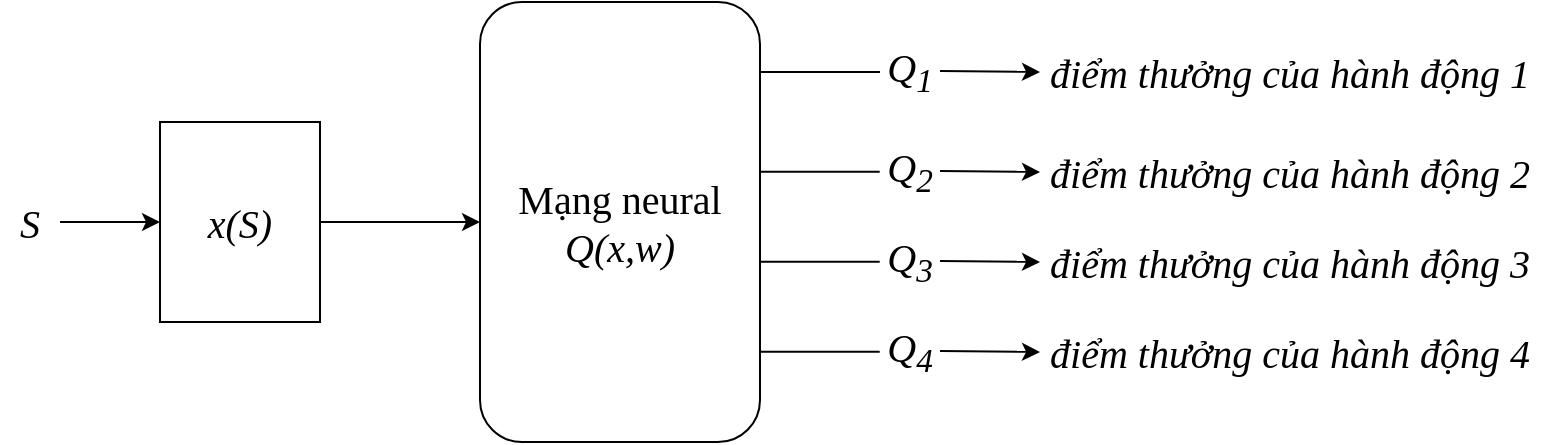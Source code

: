 <mxfile version="20.8.10" type="github">
  <diagram name="Page-1" id="UKCu1UPsvJg4sv5_bxPB">
    <mxGraphModel dx="907" dy="617" grid="1" gridSize="10" guides="1" tooltips="1" connect="1" arrows="1" fold="1" page="1" pageScale="1" pageWidth="850" pageHeight="1100" math="0" shadow="0">
      <root>
        <mxCell id="0" />
        <mxCell id="1" parent="0" />
        <mxCell id="JjBymd4Qt-4fBFe436kp-1" value="&lt;font style=&quot;font-size: 20px;&quot; face=&quot;Times New Roman&quot;&gt;&lt;i&gt;S&lt;/i&gt;&lt;/font&gt;" style="text;html=1;strokeColor=none;fillColor=none;align=center;verticalAlign=middle;whiteSpace=wrap;rounded=0;" vertex="1" parent="1">
          <mxGeometry x="30" y="235" width="30" height="30" as="geometry" />
        </mxCell>
        <mxCell id="JjBymd4Qt-4fBFe436kp-5" style="edgeStyle=orthogonalEdgeStyle;rounded=0;orthogonalLoop=1;jettySize=auto;html=1;entryX=0;entryY=0.5;entryDx=0;entryDy=0;fontFamily=Times New Roman;fontSize=20;" edge="1" parent="1" source="JjBymd4Qt-4fBFe436kp-2" target="JjBymd4Qt-4fBFe436kp-3">
          <mxGeometry relative="1" as="geometry" />
        </mxCell>
        <mxCell id="JjBymd4Qt-4fBFe436kp-2" value="&lt;i&gt;x(S)&lt;/i&gt;" style="rounded=0;whiteSpace=wrap;html=1;fontFamily=Times New Roman;fontSize=20;" vertex="1" parent="1">
          <mxGeometry x="110" y="200" width="80" height="100" as="geometry" />
        </mxCell>
        <mxCell id="JjBymd4Qt-4fBFe436kp-3" value="Mạng neural&lt;br&gt;&lt;i&gt;Q(x,w)&lt;/i&gt;" style="rounded=1;whiteSpace=wrap;html=1;fontFamily=Times New Roman;fontSize=20;" vertex="1" parent="1">
          <mxGeometry x="270" y="140" width="140" height="220" as="geometry" />
        </mxCell>
        <mxCell id="JjBymd4Qt-4fBFe436kp-4" value="" style="endArrow=classic;html=1;rounded=0;fontFamily=Times New Roman;fontSize=20;entryX=0;entryY=0.5;entryDx=0;entryDy=0;" edge="1" parent="1" source="JjBymd4Qt-4fBFe436kp-1" target="JjBymd4Qt-4fBFe436kp-2">
          <mxGeometry width="50" height="50" relative="1" as="geometry">
            <mxPoint x="40" y="270" as="sourcePoint" />
            <mxPoint x="90" y="220" as="targetPoint" />
          </mxGeometry>
        </mxCell>
        <mxCell id="JjBymd4Qt-4fBFe436kp-7" value="&lt;font style=&quot;font-size: 20px;&quot; face=&quot;Times New Roman&quot;&gt;&lt;i&gt;Q&lt;sub&gt;1&lt;/sub&gt;&lt;/i&gt;&lt;/font&gt;" style="text;html=1;strokeColor=none;fillColor=none;align=center;verticalAlign=middle;whiteSpace=wrap;rounded=0;" vertex="1" parent="1">
          <mxGeometry x="470" y="160" width="30" height="30" as="geometry" />
        </mxCell>
        <mxCell id="JjBymd4Qt-4fBFe436kp-8" value="&lt;font style=&quot;font-size: 20px;&quot; face=&quot;Times New Roman&quot;&gt;&lt;i&gt;Q&lt;sub&gt;2&lt;/sub&gt;&lt;/i&gt;&lt;/font&gt;" style="text;html=1;strokeColor=none;fillColor=none;align=center;verticalAlign=middle;whiteSpace=wrap;rounded=0;" vertex="1" parent="1">
          <mxGeometry x="470" y="210" width="30" height="30" as="geometry" />
        </mxCell>
        <mxCell id="JjBymd4Qt-4fBFe436kp-9" value="&lt;font style=&quot;font-size: 20px;&quot; face=&quot;Times New Roman&quot;&gt;&lt;i&gt;Q&lt;sub&gt;3&lt;/sub&gt;&lt;/i&gt;&lt;/font&gt;" style="text;html=1;strokeColor=none;fillColor=none;align=center;verticalAlign=middle;whiteSpace=wrap;rounded=0;" vertex="1" parent="1">
          <mxGeometry x="470" y="255" width="30" height="30" as="geometry" />
        </mxCell>
        <mxCell id="JjBymd4Qt-4fBFe436kp-10" value="&lt;font style=&quot;font-size: 20px;&quot; face=&quot;Times New Roman&quot;&gt;&lt;i&gt;Q&lt;sub&gt;4&lt;/sub&gt;&lt;/i&gt;&lt;/font&gt;" style="text;html=1;strokeColor=none;fillColor=none;align=center;verticalAlign=middle;whiteSpace=wrap;rounded=0;" vertex="1" parent="1">
          <mxGeometry x="470" y="300" width="30" height="30" as="geometry" />
        </mxCell>
        <mxCell id="JjBymd4Qt-4fBFe436kp-15" value="" style="endArrow=classic;html=1;rounded=0;fontFamily=Times New Roman;fontSize=20;" edge="1" parent="1">
          <mxGeometry width="50" height="50" relative="1" as="geometry">
            <mxPoint x="500" y="174.5" as="sourcePoint" />
            <mxPoint x="550" y="175" as="targetPoint" />
          </mxGeometry>
        </mxCell>
        <mxCell id="JjBymd4Qt-4fBFe436kp-16" value="" style="endArrow=none;html=1;rounded=0;fontFamily=Times New Roman;fontSize=20;entryX=0;entryY=0.5;entryDx=0;entryDy=0;exitX=1.001;exitY=0.159;exitDx=0;exitDy=0;exitPerimeter=0;" edge="1" parent="1" source="JjBymd4Qt-4fBFe436kp-3" target="JjBymd4Qt-4fBFe436kp-7">
          <mxGeometry width="50" height="50" relative="1" as="geometry">
            <mxPoint x="410" y="176" as="sourcePoint" />
            <mxPoint x="660" y="190" as="targetPoint" />
          </mxGeometry>
        </mxCell>
        <mxCell id="JjBymd4Qt-4fBFe436kp-17" value="" style="endArrow=none;html=1;rounded=0;fontFamily=Times New Roman;fontSize=20;entryX=0;entryY=0.5;entryDx=0;entryDy=0;exitX=1.001;exitY=0.159;exitDx=0;exitDy=0;exitPerimeter=0;" edge="1" parent="1">
          <mxGeometry width="50" height="50" relative="1" as="geometry">
            <mxPoint x="410" y="224.88" as="sourcePoint" />
            <mxPoint x="469.86" y="224.9" as="targetPoint" />
          </mxGeometry>
        </mxCell>
        <mxCell id="JjBymd4Qt-4fBFe436kp-18" value="" style="endArrow=none;html=1;rounded=0;fontFamily=Times New Roman;fontSize=20;entryX=0;entryY=0.5;entryDx=0;entryDy=0;exitX=1.001;exitY=0.159;exitDx=0;exitDy=0;exitPerimeter=0;" edge="1" parent="1">
          <mxGeometry width="50" height="50" relative="1" as="geometry">
            <mxPoint x="410" y="269.88" as="sourcePoint" />
            <mxPoint x="469.86" y="269.9" as="targetPoint" />
          </mxGeometry>
        </mxCell>
        <mxCell id="JjBymd4Qt-4fBFe436kp-19" value="" style="endArrow=none;html=1;rounded=0;fontFamily=Times New Roman;fontSize=20;entryX=0;entryY=0.5;entryDx=0;entryDy=0;exitX=1.001;exitY=0.159;exitDx=0;exitDy=0;exitPerimeter=0;" edge="1" parent="1">
          <mxGeometry width="50" height="50" relative="1" as="geometry">
            <mxPoint x="410" y="314.88" as="sourcePoint" />
            <mxPoint x="469.86" y="314.9" as="targetPoint" />
          </mxGeometry>
        </mxCell>
        <mxCell id="JjBymd4Qt-4fBFe436kp-20" value="&lt;font style=&quot;font-size: 20px;&quot; face=&quot;Times New Roman&quot;&gt;&lt;i style=&quot;font-size: 20px;&quot;&gt;điểm thưởng của hành động 1&lt;br style=&quot;font-size: 20px;&quot;&gt;&lt;/i&gt;&lt;/font&gt;" style="text;html=1;strokeColor=none;fillColor=none;align=center;verticalAlign=middle;whiteSpace=wrap;rounded=0;fontSize=20;" vertex="1" parent="1">
          <mxGeometry x="550" y="160" width="250" height="30" as="geometry" />
        </mxCell>
        <mxCell id="JjBymd4Qt-4fBFe436kp-21" value="" style="endArrow=classic;html=1;rounded=0;fontFamily=Times New Roman;fontSize=20;" edge="1" parent="1">
          <mxGeometry width="50" height="50" relative="1" as="geometry">
            <mxPoint x="500" y="224.5" as="sourcePoint" />
            <mxPoint x="550" y="225" as="targetPoint" />
          </mxGeometry>
        </mxCell>
        <mxCell id="JjBymd4Qt-4fBFe436kp-22" value="&lt;font style=&quot;font-size: 20px;&quot; face=&quot;Times New Roman&quot;&gt;&lt;i style=&quot;font-size: 20px;&quot;&gt;điểm thưởng của hành động 2&lt;br style=&quot;font-size: 20px;&quot;&gt;&lt;/i&gt;&lt;/font&gt;" style="text;html=1;strokeColor=none;fillColor=none;align=center;verticalAlign=middle;whiteSpace=wrap;rounded=0;fontSize=20;" vertex="1" parent="1">
          <mxGeometry x="550" y="210" width="250" height="30" as="geometry" />
        </mxCell>
        <mxCell id="JjBymd4Qt-4fBFe436kp-23" value="" style="endArrow=classic;html=1;rounded=0;fontFamily=Times New Roman;fontSize=20;" edge="1" parent="1">
          <mxGeometry width="50" height="50" relative="1" as="geometry">
            <mxPoint x="500" y="269.5" as="sourcePoint" />
            <mxPoint x="550" y="270" as="targetPoint" />
          </mxGeometry>
        </mxCell>
        <mxCell id="JjBymd4Qt-4fBFe436kp-24" value="&lt;font style=&quot;font-size: 20px;&quot; face=&quot;Times New Roman&quot;&gt;&lt;i style=&quot;font-size: 20px;&quot;&gt;điểm thưởng của hành động 3&lt;br style=&quot;font-size: 20px;&quot;&gt;&lt;/i&gt;&lt;/font&gt;" style="text;html=1;strokeColor=none;fillColor=none;align=center;verticalAlign=middle;whiteSpace=wrap;rounded=0;fontSize=20;" vertex="1" parent="1">
          <mxGeometry x="550" y="255" width="250" height="30" as="geometry" />
        </mxCell>
        <mxCell id="JjBymd4Qt-4fBFe436kp-25" value="" style="endArrow=classic;html=1;rounded=0;fontFamily=Times New Roman;fontSize=20;" edge="1" parent="1">
          <mxGeometry width="50" height="50" relative="1" as="geometry">
            <mxPoint x="500" y="314.5" as="sourcePoint" />
            <mxPoint x="550" y="315" as="targetPoint" />
          </mxGeometry>
        </mxCell>
        <mxCell id="JjBymd4Qt-4fBFe436kp-26" value="&lt;font style=&quot;font-size: 20px;&quot; face=&quot;Times New Roman&quot;&gt;&lt;i style=&quot;font-size: 20px;&quot;&gt;điểm thưởng của hành động 4&lt;br style=&quot;font-size: 20px;&quot;&gt;&lt;/i&gt;&lt;/font&gt;" style="text;html=1;strokeColor=none;fillColor=none;align=center;verticalAlign=middle;whiteSpace=wrap;rounded=0;fontSize=20;" vertex="1" parent="1">
          <mxGeometry x="550" y="300" width="250" height="30" as="geometry" />
        </mxCell>
      </root>
    </mxGraphModel>
  </diagram>
</mxfile>
